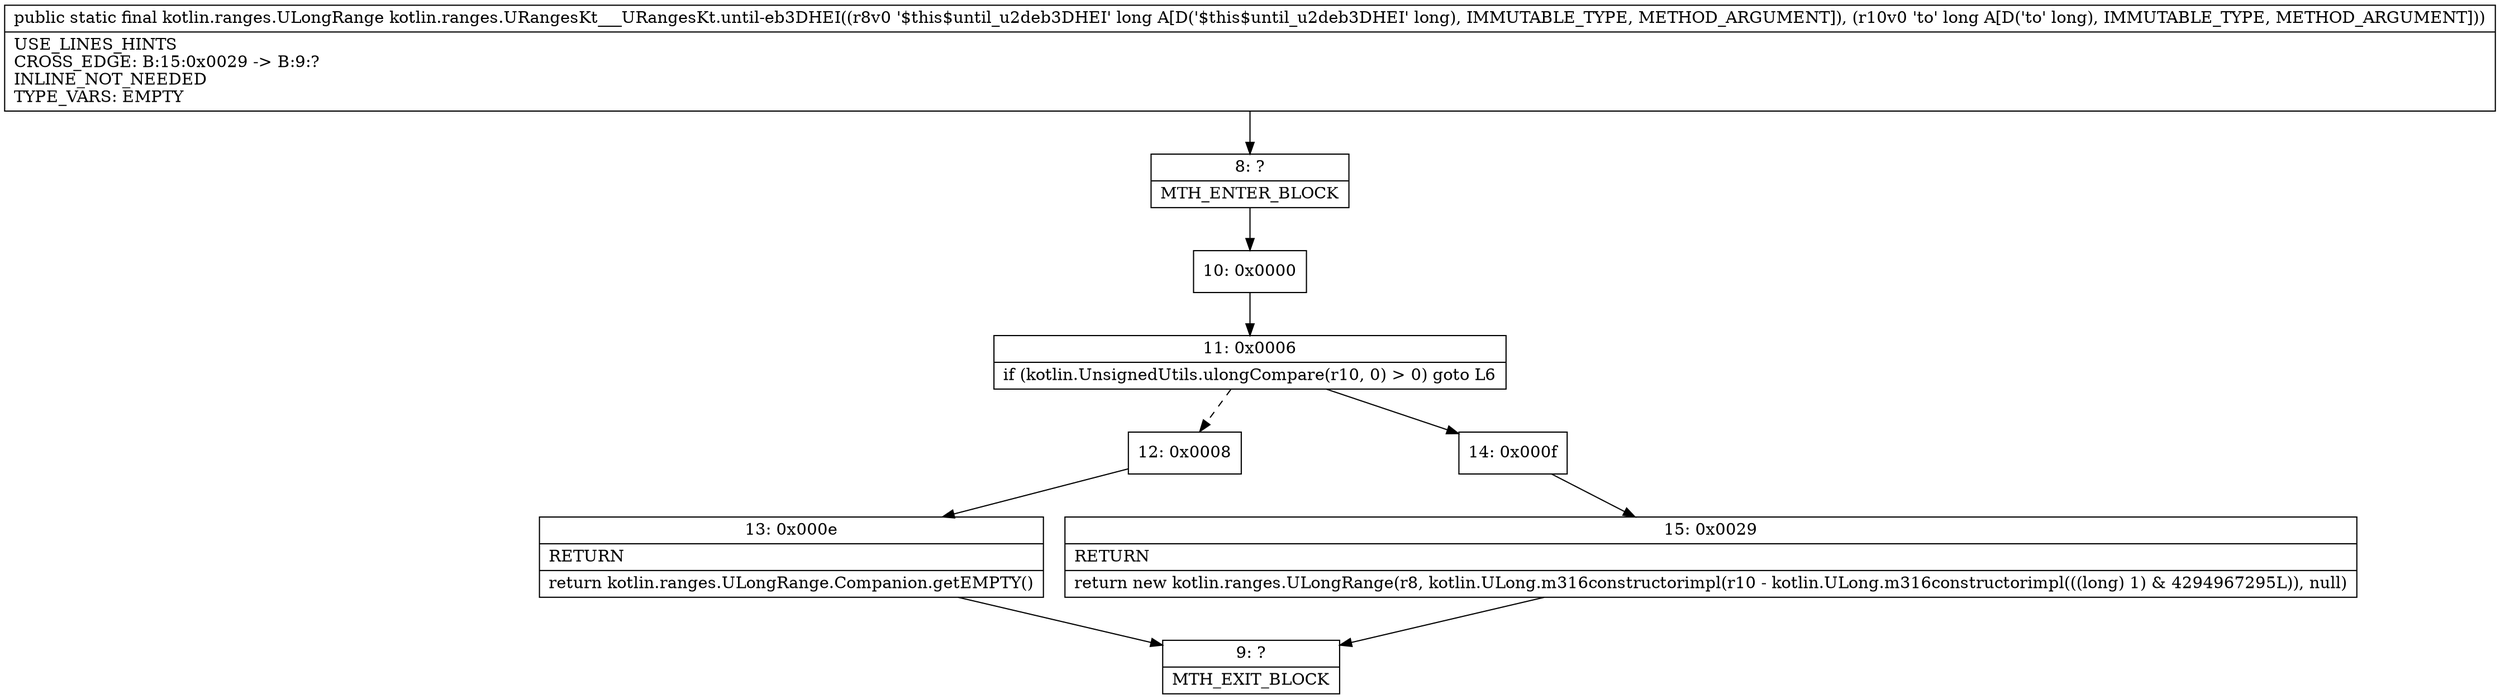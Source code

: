 digraph "CFG forkotlin.ranges.URangesKt___URangesKt.until\-eb3DHEI(JJ)Lkotlin\/ranges\/ULongRange;" {
Node_8 [shape=record,label="{8\:\ ?|MTH_ENTER_BLOCK\l}"];
Node_10 [shape=record,label="{10\:\ 0x0000}"];
Node_11 [shape=record,label="{11\:\ 0x0006|if (kotlin.UnsignedUtils.ulongCompare(r10, 0) \> 0) goto L6\l}"];
Node_12 [shape=record,label="{12\:\ 0x0008}"];
Node_13 [shape=record,label="{13\:\ 0x000e|RETURN\l|return kotlin.ranges.ULongRange.Companion.getEMPTY()\l}"];
Node_9 [shape=record,label="{9\:\ ?|MTH_EXIT_BLOCK\l}"];
Node_14 [shape=record,label="{14\:\ 0x000f}"];
Node_15 [shape=record,label="{15\:\ 0x0029|RETURN\l|return new kotlin.ranges.ULongRange(r8, kotlin.ULong.m316constructorimpl(r10 \- kotlin.ULong.m316constructorimpl(((long) 1) & 4294967295L)), null)\l}"];
MethodNode[shape=record,label="{public static final kotlin.ranges.ULongRange kotlin.ranges.URangesKt___URangesKt.until\-eb3DHEI((r8v0 '$this$until_u2deb3DHEI' long A[D('$this$until_u2deb3DHEI' long), IMMUTABLE_TYPE, METHOD_ARGUMENT]), (r10v0 'to' long A[D('to' long), IMMUTABLE_TYPE, METHOD_ARGUMENT]))  | USE_LINES_HINTS\lCROSS_EDGE: B:15:0x0029 \-\> B:9:?\lINLINE_NOT_NEEDED\lTYPE_VARS: EMPTY\l}"];
MethodNode -> Node_8;Node_8 -> Node_10;
Node_10 -> Node_11;
Node_11 -> Node_12[style=dashed];
Node_11 -> Node_14;
Node_12 -> Node_13;
Node_13 -> Node_9;
Node_14 -> Node_15;
Node_15 -> Node_9;
}

